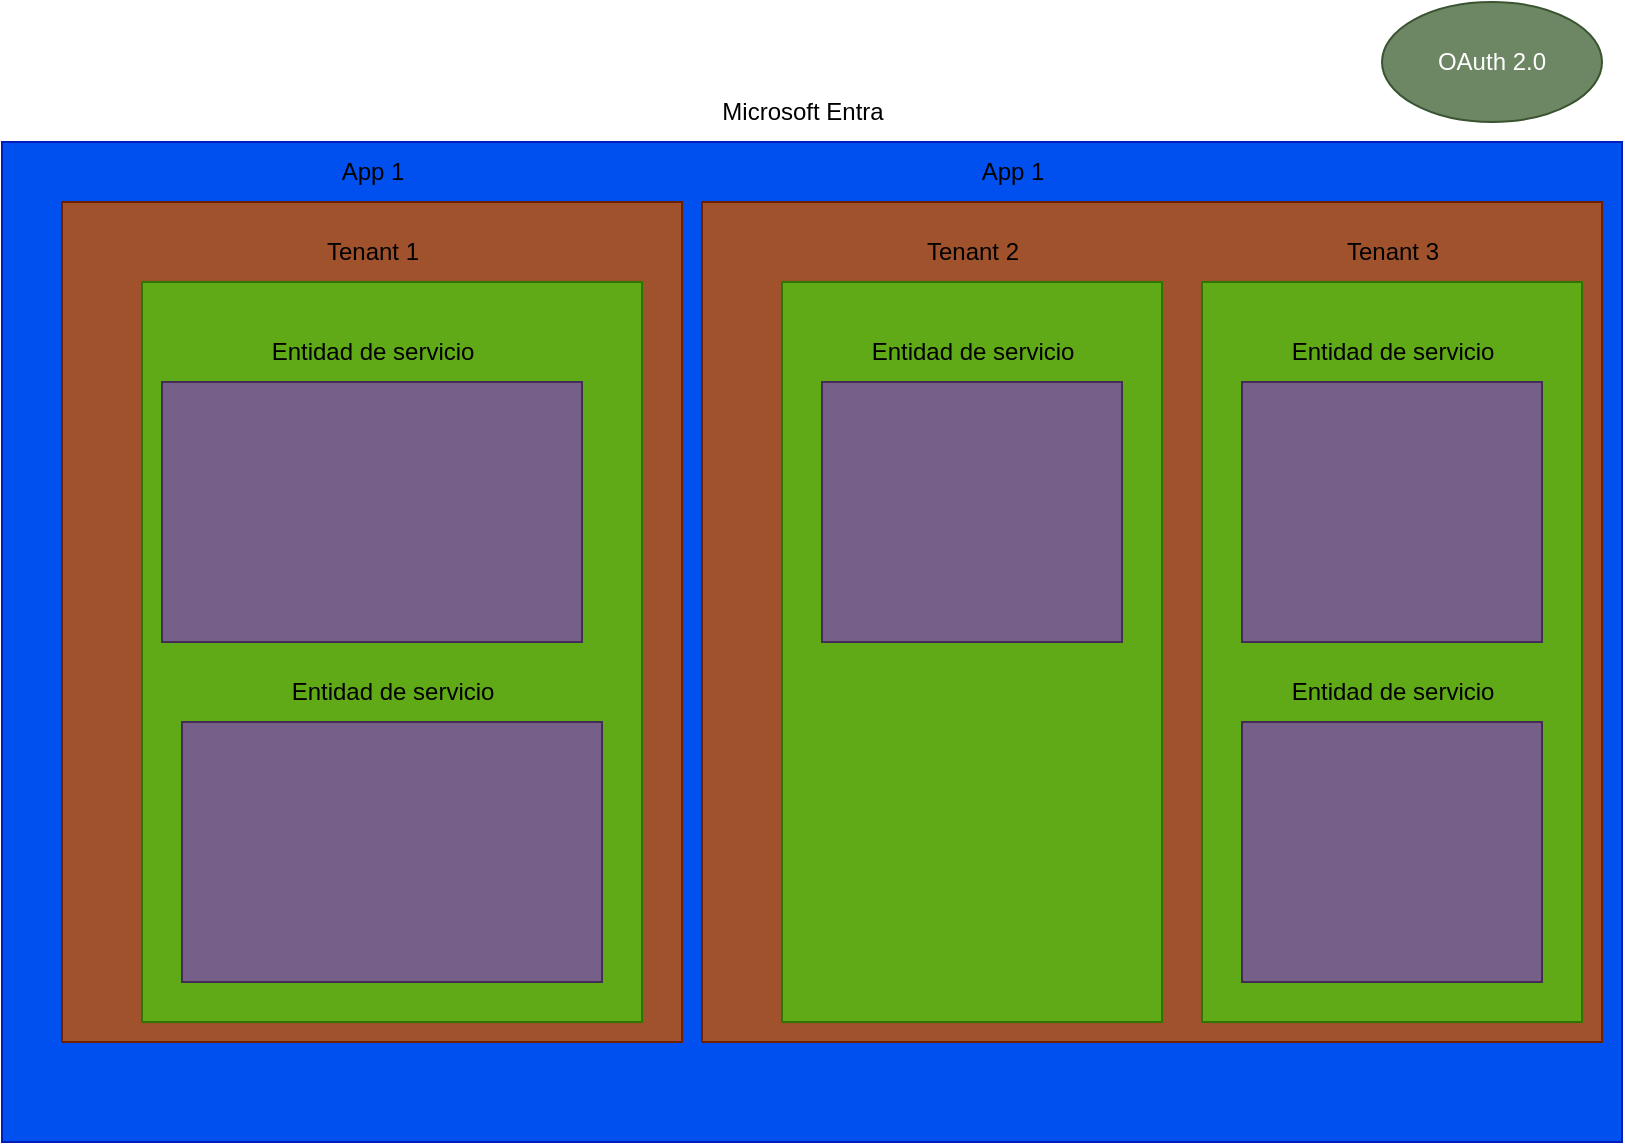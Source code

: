 <mxfile>
    <diagram id="VKVBnWXZFm83O2qIKnpS" name="Page-1">
        <mxGraphModel dx="490" dy="1627" grid="1" gridSize="10" guides="1" tooltips="1" connect="1" arrows="1" fold="1" page="1" pageScale="1" pageWidth="850" pageHeight="1100" math="0" shadow="0">
            <root>
                <mxCell id="0"/>
                <mxCell id="1" parent="0"/>
                <mxCell id="2" value="" style="rounded=0;whiteSpace=wrap;html=1;fillColor=#0050ef;fontColor=#ffffff;strokeColor=#001DBC;" parent="1" vertex="1">
                    <mxGeometry x="20" y="80" width="810" height="500" as="geometry"/>
                </mxCell>
                <mxCell id="3" value="Microsoft Entra" style="text;html=1;align=center;verticalAlign=middle;resizable=0;points=[];autosize=1;strokeColor=none;fillColor=none;" parent="1" vertex="1">
                    <mxGeometry x="370" y="50" width="100" height="30" as="geometry"/>
                </mxCell>
                <mxCell id="30" value="" style="rounded=0;whiteSpace=wrap;html=1;fontSize=12;fillColor=#a0522d;fontColor=#ffffff;strokeColor=#6D1F00;" parent="1" vertex="1">
                    <mxGeometry x="50" y="110" width="310" height="420" as="geometry"/>
                </mxCell>
                <mxCell id="10" value="" style="rounded=0;whiteSpace=wrap;html=1;fillColor=#60a917;fontColor=#ffffff;strokeColor=#2D7600;" parent="1" vertex="1">
                    <mxGeometry x="90" y="150" width="250" height="370" as="geometry"/>
                </mxCell>
                <mxCell id="7" value="Tenant 1" style="text;html=1;align=center;verticalAlign=middle;resizable=0;points=[];autosize=1;strokeColor=none;fillColor=none;" parent="1" vertex="1">
                    <mxGeometry x="170" y="120" width="70" height="30" as="geometry"/>
                </mxCell>
                <mxCell id="17" value="Entidad de servicio" style="text;html=1;align=center;verticalAlign=middle;resizable=0;points=[];autosize=1;strokeColor=none;fillColor=none;" parent="1" vertex="1">
                    <mxGeometry x="145" y="170" width="120" height="30" as="geometry"/>
                </mxCell>
                <mxCell id="12" value="" style="rounded=0;whiteSpace=wrap;html=1;fillColor=#76608a;fontColor=#ffffff;strokeColor=#432D57;" parent="1" vertex="1">
                    <mxGeometry x="100" y="200" width="210" height="130" as="geometry"/>
                </mxCell>
                <mxCell id="20" value="Entidad de servicio" style="text;html=1;align=center;verticalAlign=middle;resizable=0;points=[];autosize=1;strokeColor=none;fillColor=none;" parent="1" vertex="1">
                    <mxGeometry x="155" y="340" width="120" height="30" as="geometry"/>
                </mxCell>
                <mxCell id="28" value="" style="rounded=0;whiteSpace=wrap;html=1;fillColor=#76608a;fontColor=#ffffff;strokeColor=#432D57;" parent="1" vertex="1">
                    <mxGeometry x="110" y="370" width="210" height="130" as="geometry"/>
                </mxCell>
                <mxCell id="32" value="App 1" style="text;html=1;align=center;verticalAlign=middle;resizable=0;points=[];autosize=1;strokeColor=none;fillColor=none;" parent="1" vertex="1">
                    <mxGeometry x="180" y="80" width="50" height="30" as="geometry"/>
                </mxCell>
                <mxCell id="33" value="" style="rounded=0;whiteSpace=wrap;html=1;fontSize=12;fillColor=#a0522d;fontColor=#ffffff;strokeColor=#6D1F00;" parent="1" vertex="1">
                    <mxGeometry x="370" y="110" width="450" height="420" as="geometry"/>
                </mxCell>
                <mxCell id="34" value="" style="rounded=0;whiteSpace=wrap;html=1;fillColor=#60a917;fontColor=#ffffff;strokeColor=#2D7600;" parent="1" vertex="1">
                    <mxGeometry x="410" y="150" width="190" height="370" as="geometry"/>
                </mxCell>
                <mxCell id="35" value="Tenant 2" style="text;html=1;align=center;verticalAlign=middle;resizable=0;points=[];autosize=1;strokeColor=none;fillColor=none;" parent="1" vertex="1">
                    <mxGeometry x="470" y="120" width="70" height="30" as="geometry"/>
                </mxCell>
                <mxCell id="36" value="Entidad de servicio" style="text;html=1;align=center;verticalAlign=middle;resizable=0;points=[];autosize=1;strokeColor=none;fillColor=none;" parent="1" vertex="1">
                    <mxGeometry x="445" y="170" width="120" height="30" as="geometry"/>
                </mxCell>
                <mxCell id="37" value="" style="rounded=0;whiteSpace=wrap;html=1;fillColor=#76608a;fontColor=#ffffff;strokeColor=#432D57;" parent="1" vertex="1">
                    <mxGeometry x="430" y="200" width="150" height="130" as="geometry"/>
                </mxCell>
                <mxCell id="40" value="App 1" style="text;html=1;align=center;verticalAlign=middle;resizable=0;points=[];autosize=1;strokeColor=none;fillColor=none;" parent="1" vertex="1">
                    <mxGeometry x="500" y="80" width="50" height="30" as="geometry"/>
                </mxCell>
                <mxCell id="41" value="" style="rounded=0;whiteSpace=wrap;html=1;fillColor=#60a917;fontColor=#ffffff;strokeColor=#2D7600;" parent="1" vertex="1">
                    <mxGeometry x="620" y="150" width="190" height="370" as="geometry"/>
                </mxCell>
                <mxCell id="42" value="Tenant 3" style="text;html=1;align=center;verticalAlign=middle;resizable=0;points=[];autosize=1;strokeColor=none;fillColor=none;" parent="1" vertex="1">
                    <mxGeometry x="680" y="120" width="70" height="30" as="geometry"/>
                </mxCell>
                <mxCell id="43" value="Entidad de servicio" style="text;html=1;align=center;verticalAlign=middle;resizable=0;points=[];autosize=1;strokeColor=none;fillColor=none;" parent="1" vertex="1">
                    <mxGeometry x="655" y="170" width="120" height="30" as="geometry"/>
                </mxCell>
                <mxCell id="44" value="" style="rounded=0;whiteSpace=wrap;html=1;fillColor=#76608a;fontColor=#ffffff;strokeColor=#432D57;" parent="1" vertex="1">
                    <mxGeometry x="640" y="200" width="150" height="130" as="geometry"/>
                </mxCell>
                <mxCell id="45" value="Entidad de servicio" style="text;html=1;align=center;verticalAlign=middle;resizable=0;points=[];autosize=1;strokeColor=none;fillColor=none;" parent="1" vertex="1">
                    <mxGeometry x="655" y="340" width="120" height="30" as="geometry"/>
                </mxCell>
                <mxCell id="46" value="" style="rounded=0;whiteSpace=wrap;html=1;fillColor=#76608a;fontColor=#ffffff;strokeColor=#432D57;" parent="1" vertex="1">
                    <mxGeometry x="640" y="370" width="150" height="130" as="geometry"/>
                </mxCell>
                <mxCell id="47" value="OAuth 2.0" style="ellipse;whiteSpace=wrap;html=1;fontSize=12;fillColor=#6d8764;fontColor=#ffffff;strokeColor=#3A5431;" parent="1" vertex="1">
                    <mxGeometry x="710" y="10" width="110" height="60" as="geometry"/>
                </mxCell>
            </root>
        </mxGraphModel>
    </diagram>
</mxfile>